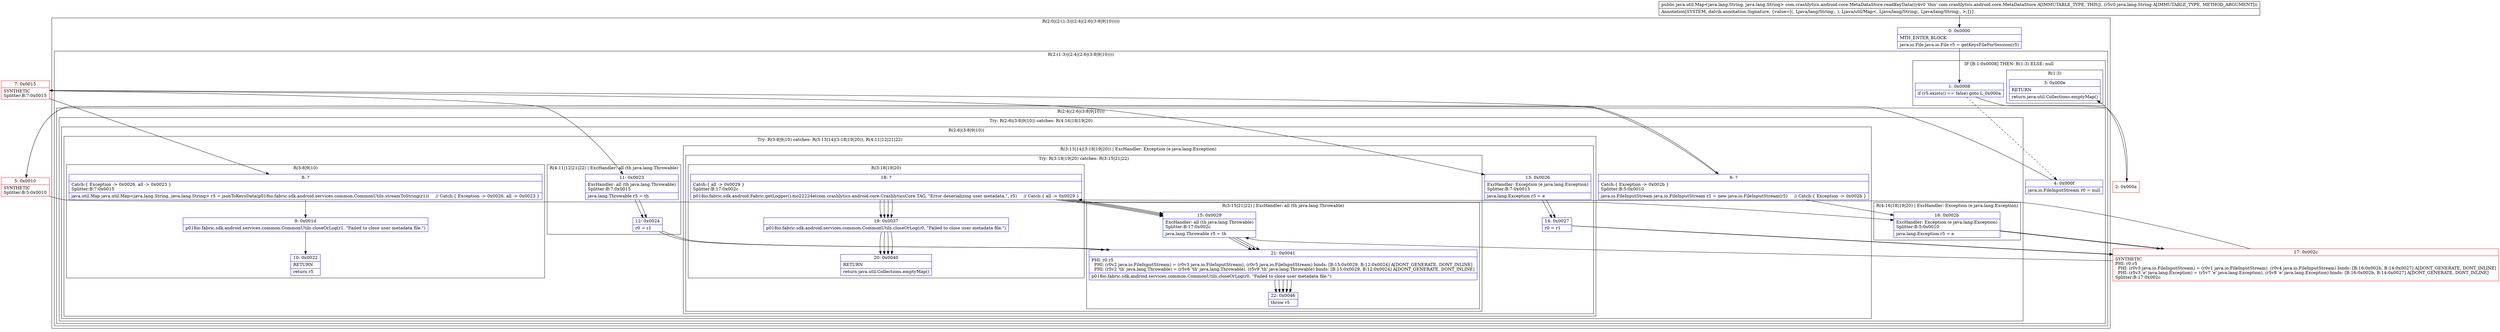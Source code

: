digraph "CFG forcom.crashlytics.android.core.MetaDataStore.readKeyData(Ljava\/lang\/String;)Ljava\/util\/Map;" {
subgraph cluster_Region_503394650 {
label = "R(2:0|(2:(1:3)|(2:4|(2:6|(3:8|9|10)))))";
node [shape=record,color=blue];
Node_0 [shape=record,label="{0\:\ 0x0000|MTH_ENTER_BLOCK\l|java.io.File java.io.File r5 = getKeysFileForSession(r5)\l}"];
subgraph cluster_Region_1640999409 {
label = "R(2:(1:3)|(2:4|(2:6|(3:8|9|10))))";
node [shape=record,color=blue];
subgraph cluster_IfRegion_1084200295 {
label = "IF [B:1:0x0008] THEN: R(1:3) ELSE: null";
node [shape=record,color=blue];
Node_1 [shape=record,label="{1\:\ 0x0008|if (r5.exists() == false) goto L_0x000a\l}"];
subgraph cluster_Region_1987257154 {
label = "R(1:3)";
node [shape=record,color=blue];
Node_3 [shape=record,label="{3\:\ 0x000e|RETURN\l|return java.util.Collections.emptyMap()\l}"];
}
}
subgraph cluster_Region_524628499 {
label = "R(2:4|(2:6|(3:8|9|10)))";
node [shape=record,color=blue];
Node_4 [shape=record,label="{4\:\ 0x000f|java.io.FileInputStream r0 = null\l}"];
subgraph cluster_TryCatchRegion_1354252561 {
label = "Try: R(2:6|(3:8|9|10)) catches: R(4:16|18|19|20)";
node [shape=record,color=blue];
subgraph cluster_Region_536872346 {
label = "R(2:6|(3:8|9|10))";
node [shape=record,color=blue];
Node_6 [shape=record,label="{6\:\ ?|Catch:\{ Exception \-\> 0x002b \}\lSplitter:B:5:0x0010\l|java.io.FileInputStream java.io.FileInputStream r1 = new java.io.FileInputStream(r5)     \/\/ Catch:\{ Exception \-\> 0x002b \}\l}"];
subgraph cluster_TryCatchRegion_1300406578 {
label = "Try: R(3:8|9|10) catches: R(3:13|14|(3:18|19|20)), R(4:11|12|21|22)";
node [shape=record,color=blue];
subgraph cluster_Region_1518864367 {
label = "R(3:8|9|10)";
node [shape=record,color=blue];
Node_8 [shape=record,label="{8\:\ ?|Catch:\{ Exception \-\> 0x0026, all \-\> 0x0023 \}\lSplitter:B:7:0x0015\l|java.util.Map java.util.Map\<java.lang.String, java.lang.String\> r5 = jsonToKeysData(p018io.fabric.sdk.android.services.common.CommonUtils.streamToString(r1))     \/\/ Catch:\{ Exception \-\> 0x0026, all \-\> 0x0023 \}\l}"];
Node_9 [shape=record,label="{9\:\ 0x001d|p018io.fabric.sdk.android.services.common.CommonUtils.closeOrLog(r1, \"Failed to close user metadata file.\")\l}"];
Node_10 [shape=record,label="{10\:\ 0x0022|RETURN\l|return r5\l}"];
}
subgraph cluster_Region_148458304 {
label = "R(3:13|14|(3:18|19|20)) | ExcHandler: Exception (e java.lang.Exception)\l";
node [shape=record,color=blue];
Node_13 [shape=record,label="{13\:\ 0x0026|ExcHandler: Exception (e java.lang.Exception)\lSplitter:B:7:0x0015\l|java.lang.Exception r5 = e\l}"];
Node_14 [shape=record,label="{14\:\ 0x0027|r0 = r1\l}"];
subgraph cluster_TryCatchRegion_1369315666 {
label = "Try: R(3:18|19|20) catches: R(3:15|21|22)";
node [shape=record,color=blue];
subgraph cluster_Region_582893926 {
label = "R(3:18|19|20)";
node [shape=record,color=blue];
Node_18 [shape=record,label="{18\:\ ?|Catch:\{ all \-\> 0x0029 \}\lSplitter:B:17:0x002c\l|p018io.fabric.sdk.android.Fabric.getLogger().mo22224e(com.crashlytics.android.core.CrashlyticsCore.TAG, \"Error deserializing user metadata.\", r5)     \/\/ Catch:\{ all \-\> 0x0029 \}\l}"];
Node_19 [shape=record,label="{19\:\ 0x0037|p018io.fabric.sdk.android.services.common.CommonUtils.closeOrLog(r0, \"Failed to close user metadata file.\")\l}"];
Node_20 [shape=record,label="{20\:\ 0x0040|RETURN\l|return java.util.Collections.emptyMap()\l}"];
}
subgraph cluster_Region_350039108 {
label = "R(3:15|21|22) | ExcHandler: all (th java.lang.Throwable)\l";
node [shape=record,color=blue];
Node_15 [shape=record,label="{15\:\ 0x0029|ExcHandler: all (th java.lang.Throwable)\lSplitter:B:17:0x002c\l|java.lang.Throwable r5 = th\l}"];
Node_21 [shape=record,label="{21\:\ 0x0041|PHI: r0 r5 \l  PHI: (r0v2 java.io.FileInputStream) = (r0v3 java.io.FileInputStream), (r0v5 java.io.FileInputStream) binds: [B:15:0x0029, B:12:0x0024] A[DONT_GENERATE, DONT_INLINE]\l  PHI: (r5v2 'th' java.lang.Throwable) = (r5v6 'th' java.lang.Throwable), (r5v9 'th' java.lang.Throwable) binds: [B:15:0x0029, B:12:0x0024] A[DONT_GENERATE, DONT_INLINE]\l|p018io.fabric.sdk.android.services.common.CommonUtils.closeOrLog(r0, \"Failed to close user metadata file.\")\l}"];
Node_22 [shape=record,label="{22\:\ 0x0046|throw r5\l}"];
}
}
}
subgraph cluster_Region_886162321 {
label = "R(4:11|12|21|22) | ExcHandler: all (th java.lang.Throwable)\l";
node [shape=record,color=blue];
Node_11 [shape=record,label="{11\:\ 0x0023|ExcHandler: all (th java.lang.Throwable)\lSplitter:B:7:0x0015\l|java.lang.Throwable r5 = th\l}"];
Node_12 [shape=record,label="{12\:\ 0x0024|r0 = r1\l}"];
Node_21 [shape=record,label="{21\:\ 0x0041|PHI: r0 r5 \l  PHI: (r0v2 java.io.FileInputStream) = (r0v3 java.io.FileInputStream), (r0v5 java.io.FileInputStream) binds: [B:15:0x0029, B:12:0x0024] A[DONT_GENERATE, DONT_INLINE]\l  PHI: (r5v2 'th' java.lang.Throwable) = (r5v6 'th' java.lang.Throwable), (r5v9 'th' java.lang.Throwable) binds: [B:15:0x0029, B:12:0x0024] A[DONT_GENERATE, DONT_INLINE]\l|p018io.fabric.sdk.android.services.common.CommonUtils.closeOrLog(r0, \"Failed to close user metadata file.\")\l}"];
Node_22 [shape=record,label="{22\:\ 0x0046|throw r5\l}"];
}
}
}
subgraph cluster_Region_1618971962 {
label = "R(4:16|18|19|20) | ExcHandler: Exception (e java.lang.Exception)\l";
node [shape=record,color=blue];
Node_16 [shape=record,label="{16\:\ 0x002b|ExcHandler: Exception (e java.lang.Exception)\lSplitter:B:5:0x0010\l|java.lang.Exception r5 = e\l}"];
Node_18 [shape=record,label="{18\:\ ?|Catch:\{ all \-\> 0x0029 \}\lSplitter:B:17:0x002c\l|p018io.fabric.sdk.android.Fabric.getLogger().mo22224e(com.crashlytics.android.core.CrashlyticsCore.TAG, \"Error deserializing user metadata.\", r5)     \/\/ Catch:\{ all \-\> 0x0029 \}\l}"];
Node_19 [shape=record,label="{19\:\ 0x0037|p018io.fabric.sdk.android.services.common.CommonUtils.closeOrLog(r0, \"Failed to close user metadata file.\")\l}"];
Node_20 [shape=record,label="{20\:\ 0x0040|RETURN\l|return java.util.Collections.emptyMap()\l}"];
}
}
}
}
}
subgraph cluster_Region_1618971962 {
label = "R(4:16|18|19|20) | ExcHandler: Exception (e java.lang.Exception)\l";
node [shape=record,color=blue];
Node_16 [shape=record,label="{16\:\ 0x002b|ExcHandler: Exception (e java.lang.Exception)\lSplitter:B:5:0x0010\l|java.lang.Exception r5 = e\l}"];
Node_18 [shape=record,label="{18\:\ ?|Catch:\{ all \-\> 0x0029 \}\lSplitter:B:17:0x002c\l|p018io.fabric.sdk.android.Fabric.getLogger().mo22224e(com.crashlytics.android.core.CrashlyticsCore.TAG, \"Error deserializing user metadata.\", r5)     \/\/ Catch:\{ all \-\> 0x0029 \}\l}"];
Node_19 [shape=record,label="{19\:\ 0x0037|p018io.fabric.sdk.android.services.common.CommonUtils.closeOrLog(r0, \"Failed to close user metadata file.\")\l}"];
Node_20 [shape=record,label="{20\:\ 0x0040|RETURN\l|return java.util.Collections.emptyMap()\l}"];
}
subgraph cluster_Region_350039108 {
label = "R(3:15|21|22) | ExcHandler: all (th java.lang.Throwable)\l";
node [shape=record,color=blue];
Node_15 [shape=record,label="{15\:\ 0x0029|ExcHandler: all (th java.lang.Throwable)\lSplitter:B:17:0x002c\l|java.lang.Throwable r5 = th\l}"];
Node_21 [shape=record,label="{21\:\ 0x0041|PHI: r0 r5 \l  PHI: (r0v2 java.io.FileInputStream) = (r0v3 java.io.FileInputStream), (r0v5 java.io.FileInputStream) binds: [B:15:0x0029, B:12:0x0024] A[DONT_GENERATE, DONT_INLINE]\l  PHI: (r5v2 'th' java.lang.Throwable) = (r5v6 'th' java.lang.Throwable), (r5v9 'th' java.lang.Throwable) binds: [B:15:0x0029, B:12:0x0024] A[DONT_GENERATE, DONT_INLINE]\l|p018io.fabric.sdk.android.services.common.CommonUtils.closeOrLog(r0, \"Failed to close user metadata file.\")\l}"];
Node_22 [shape=record,label="{22\:\ 0x0046|throw r5\l}"];
}
subgraph cluster_Region_148458304 {
label = "R(3:13|14|(3:18|19|20)) | ExcHandler: Exception (e java.lang.Exception)\l";
node [shape=record,color=blue];
Node_13 [shape=record,label="{13\:\ 0x0026|ExcHandler: Exception (e java.lang.Exception)\lSplitter:B:7:0x0015\l|java.lang.Exception r5 = e\l}"];
Node_14 [shape=record,label="{14\:\ 0x0027|r0 = r1\l}"];
subgraph cluster_TryCatchRegion_1369315666 {
label = "Try: R(3:18|19|20) catches: R(3:15|21|22)";
node [shape=record,color=blue];
subgraph cluster_Region_582893926 {
label = "R(3:18|19|20)";
node [shape=record,color=blue];
Node_18 [shape=record,label="{18\:\ ?|Catch:\{ all \-\> 0x0029 \}\lSplitter:B:17:0x002c\l|p018io.fabric.sdk.android.Fabric.getLogger().mo22224e(com.crashlytics.android.core.CrashlyticsCore.TAG, \"Error deserializing user metadata.\", r5)     \/\/ Catch:\{ all \-\> 0x0029 \}\l}"];
Node_19 [shape=record,label="{19\:\ 0x0037|p018io.fabric.sdk.android.services.common.CommonUtils.closeOrLog(r0, \"Failed to close user metadata file.\")\l}"];
Node_20 [shape=record,label="{20\:\ 0x0040|RETURN\l|return java.util.Collections.emptyMap()\l}"];
}
subgraph cluster_Region_350039108 {
label = "R(3:15|21|22) | ExcHandler: all (th java.lang.Throwable)\l";
node [shape=record,color=blue];
Node_15 [shape=record,label="{15\:\ 0x0029|ExcHandler: all (th java.lang.Throwable)\lSplitter:B:17:0x002c\l|java.lang.Throwable r5 = th\l}"];
Node_21 [shape=record,label="{21\:\ 0x0041|PHI: r0 r5 \l  PHI: (r0v2 java.io.FileInputStream) = (r0v3 java.io.FileInputStream), (r0v5 java.io.FileInputStream) binds: [B:15:0x0029, B:12:0x0024] A[DONT_GENERATE, DONT_INLINE]\l  PHI: (r5v2 'th' java.lang.Throwable) = (r5v6 'th' java.lang.Throwable), (r5v9 'th' java.lang.Throwable) binds: [B:15:0x0029, B:12:0x0024] A[DONT_GENERATE, DONT_INLINE]\l|p018io.fabric.sdk.android.services.common.CommonUtils.closeOrLog(r0, \"Failed to close user metadata file.\")\l}"];
Node_22 [shape=record,label="{22\:\ 0x0046|throw r5\l}"];
}
}
}
subgraph cluster_Region_886162321 {
label = "R(4:11|12|21|22) | ExcHandler: all (th java.lang.Throwable)\l";
node [shape=record,color=blue];
Node_11 [shape=record,label="{11\:\ 0x0023|ExcHandler: all (th java.lang.Throwable)\lSplitter:B:7:0x0015\l|java.lang.Throwable r5 = th\l}"];
Node_12 [shape=record,label="{12\:\ 0x0024|r0 = r1\l}"];
Node_21 [shape=record,label="{21\:\ 0x0041|PHI: r0 r5 \l  PHI: (r0v2 java.io.FileInputStream) = (r0v3 java.io.FileInputStream), (r0v5 java.io.FileInputStream) binds: [B:15:0x0029, B:12:0x0024] A[DONT_GENERATE, DONT_INLINE]\l  PHI: (r5v2 'th' java.lang.Throwable) = (r5v6 'th' java.lang.Throwable), (r5v9 'th' java.lang.Throwable) binds: [B:15:0x0029, B:12:0x0024] A[DONT_GENERATE, DONT_INLINE]\l|p018io.fabric.sdk.android.services.common.CommonUtils.closeOrLog(r0, \"Failed to close user metadata file.\")\l}"];
Node_22 [shape=record,label="{22\:\ 0x0046|throw r5\l}"];
}
Node_2 [shape=record,color=red,label="{2\:\ 0x000a}"];
Node_5 [shape=record,color=red,label="{5\:\ 0x0010|SYNTHETIC\lSplitter:B:5:0x0010\l}"];
Node_7 [shape=record,color=red,label="{7\:\ 0x0015|SYNTHETIC\lSplitter:B:7:0x0015\l}"];
Node_17 [shape=record,color=red,label="{17\:\ 0x002c|SYNTHETIC\lPHI: r0 r5 \l  PHI: (r0v3 java.io.FileInputStream) = (r0v1 java.io.FileInputStream), (r0v4 java.io.FileInputStream) binds: [B:16:0x002b, B:14:0x0027] A[DONT_GENERATE, DONT_INLINE]\l  PHI: (r5v3 'e' java.lang.Exception) = (r5v7 'e' java.lang.Exception), (r5v8 'e' java.lang.Exception) binds: [B:16:0x002b, B:14:0x0027] A[DONT_GENERATE, DONT_INLINE]\lSplitter:B:17:0x002c\l}"];
MethodNode[shape=record,label="{public java.util.Map\<java.lang.String, java.lang.String\> com.crashlytics.android.core.MetaDataStore.readKeyData((r4v0 'this' com.crashlytics.android.core.MetaDataStore A[IMMUTABLE_TYPE, THIS]), (r5v0 java.lang.String A[IMMUTABLE_TYPE, METHOD_ARGUMENT]))  | Annotation[SYSTEM, dalvik.annotation.Signature, \{value=[(, Ljava\/lang\/String;, ), Ljava\/util\/Map\<, Ljava\/lang\/String;, Ljava\/lang\/String;, \>;]\}]\l}"];
MethodNode -> Node_0;
Node_0 -> Node_1;
Node_1 -> Node_2;
Node_1 -> Node_4[style=dashed];
Node_4 -> Node_5;
Node_6 -> Node_7;
Node_6 -> Node_16;
Node_8 -> Node_9;
Node_9 -> Node_10;
Node_13 -> Node_14;
Node_14 -> Node_17;
Node_18 -> Node_19;
Node_18 -> Node_15;
Node_19 -> Node_20;
Node_15 -> Node_21;
Node_21 -> Node_22;
Node_11 -> Node_12;
Node_12 -> Node_21;
Node_21 -> Node_22;
Node_16 -> Node_17;
Node_18 -> Node_19;
Node_18 -> Node_15;
Node_19 -> Node_20;
Node_16 -> Node_17;
Node_18 -> Node_19;
Node_18 -> Node_15;
Node_19 -> Node_20;
Node_15 -> Node_21;
Node_21 -> Node_22;
Node_13 -> Node_14;
Node_14 -> Node_17;
Node_18 -> Node_19;
Node_18 -> Node_15;
Node_19 -> Node_20;
Node_15 -> Node_21;
Node_21 -> Node_22;
Node_11 -> Node_12;
Node_12 -> Node_21;
Node_21 -> Node_22;
Node_2 -> Node_3;
Node_5 -> Node_6;
Node_5 -> Node_16;
Node_7 -> Node_8;
Node_7 -> Node_13;
Node_7 -> Node_11;
Node_17 -> Node_18;
Node_17 -> Node_15;
}


